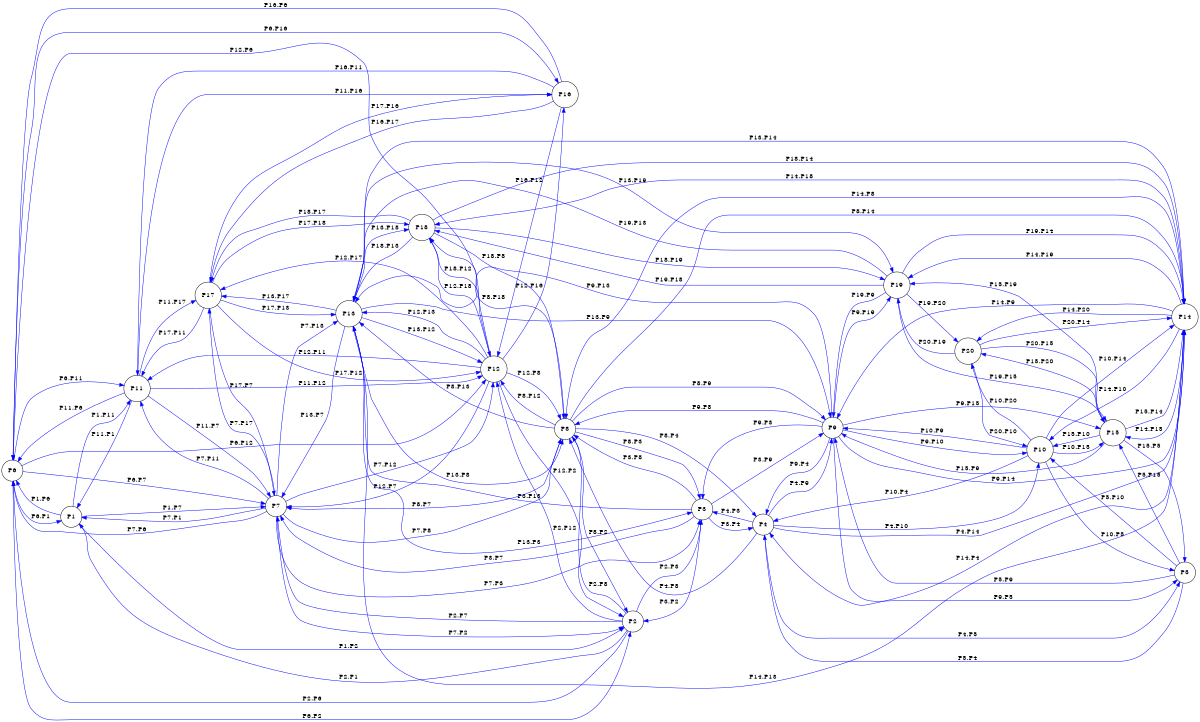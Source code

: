 digraph gridRange200Points20 {
	rankdir=LR;
	size="8,5" 
	node [shape = circle];
P6 -> P1 [ label = "P6.P1" color = "blue"  ] ;
P6 -> P2 [ label = "P6.P2" color = "blue"  ] ;
P6 -> P7 [ label = "P6.P7" color = "blue"  ] ;
P6 -> P11 [ label = "P6.P11" color = "blue"  ] ;
P6 -> P12 [ label = "P6.P12" color = "blue"  ] ;
P6 -> P16 [ label = "P6.P16" color = "blue"  ] ;
P9 -> P3 [ label = "P9.P3" color = "blue"  ] ;
P9 -> P4 [ label = "P9.P4" color = "blue"  ] ;
P9 -> P5 [ label = "P9.P5" color = "blue"  ] ;
P9 -> P8 [ label = "P9.P8" color = "blue"  ] ;
P9 -> P10 [ label = "P9.P10" color = "blue"  ] ;
P9 -> P13 [ label = "P9.P13" color = "blue"  ] ;
P9 -> P14 [ label = "P9.P14" color = "blue"  ] ;
P9 -> P15 [ label = "P9.P15" color = "blue"  ] ;
P9 -> P19 [ label = "P9.P19" color = "blue"  ] ;
P10 -> P4 [ label = "P10.P4" color = "blue"  ] ;
P10 -> P5 [ label = "P10.P5" color = "blue"  ] ;
P10 -> P9 [ label = "P10.P9" color = "blue"  ] ;
P10 -> P14 [ label = "P10.P14" color = "blue"  ] ;
P10 -> P15 [ label = "P10.P15" color = "blue"  ] ;
P10 -> P20 [ label = "P10.P20" color = "blue"  ] ;
P13 -> P3 [ label = "P13.P3" color = "blue"  ] ;
P13 -> P7 [ label = "P13.P7" color = "blue"  ] ;
P13 -> P8 [ label = "P13.P8" color = "blue"  ] ;
P13 -> P9 [ label = "P13.P9" color = "blue"  ] ;
P13 -> P12 [ label = "P13.P12" color = "blue"  ] ;
P13 -> P14 [ label = "P13.P14" color = "blue"  ] ;
P13 -> P17 [ label = "P13.P17" color = "blue"  ] ;
P13 -> P18 [ label = "P13.P18" color = "blue"  ] ;
P13 -> P19 [ label = "P13.P19" color = "blue"  ] ;
P1 -> P2 [ label = "P1.P2" color = "blue"  ] ;
P1 -> P6 [ label = "P1.P6" color = "blue"  ] ;
P1 -> P7 [ label = "P1.P7" color = "blue"  ] ;
P1 -> P11 [ label = "P1.P11" color = "blue"  ] ;
P16 -> P6 [ label = "P16.P6" color = "blue"  ] ;
P16 -> P11 [ label = "P16.P11" color = "blue"  ] ;
P16 -> P12 [ label = "P16.P12" color = "blue"  ] ;
P16 -> P17 [ label = "P16.P17" color = "blue"  ] ;
P20 -> P10 [ label = "P20.P10" color = "blue"  ] ;
P20 -> P14 [ label = "P20.P14" color = "blue"  ] ;
P20 -> P15 [ label = "P20.P15" color = "blue"  ] ;
P20 -> P19 [ label = "P20.P19" color = "blue"  ] ;
P19 -> P9 [ label = "P19.P9" color = "blue"  ] ;
P19 -> P13 [ label = "P19.P13" color = "blue"  ] ;
P19 -> P14 [ label = "P19.P14" color = "blue"  ] ;
P19 -> P15 [ label = "P19.P15" color = "blue"  ] ;
P19 -> P18 [ label = "P19.P18" color = "blue"  ] ;
P19 -> P20 [ label = "P19.P20" color = "blue"  ] ;
P4 -> P3 [ label = "P4.P3" color = "blue"  ] ;
P4 -> P5 [ label = "P4.P5" color = "blue"  ] ;
P4 -> P8 [ label = "P4.P8" color = "blue"  ] ;
P4 -> P9 [ label = "P4.P9" color = "blue"  ] ;
P4 -> P10 [ label = "P4.P10" color = "blue"  ] ;
P4 -> P14 [ label = "P4.P14" color = "blue"  ] ;
P7 -> P1 [ label = "P7.P1" color = "blue"  ] ;
P7 -> P2 [ label = "P7.P2" color = "blue"  ] ;
P7 -> P3 [ label = "P7.P3" color = "blue"  ] ;
P7 -> P6 [ label = "P7.P6" color = "blue"  ] ;
P7 -> P8 [ label = "P7.P8" color = "blue"  ] ;
P7 -> P11 [ label = "P7.P11" color = "blue"  ] ;
P7 -> P12 [ label = "P7.P12" color = "blue"  ] ;
P7 -> P13 [ label = "P7.P13" color = "blue"  ] ;
P7 -> P17 [ label = "P7.P17" color = "blue"  ] ;
P11 -> P1 [ label = "P11.P1" color = "blue"  ] ;
P11 -> P6 [ label = "P11.P6" color = "blue"  ] ;
P11 -> P7 [ label = "P11.P7" color = "blue"  ] ;
P11 -> P12 [ label = "P11.P12" color = "blue"  ] ;
P11 -> P16 [ label = "P11.P16" color = "blue"  ] ;
P11 -> P17 [ label = "P11.P17" color = "blue"  ] ;
P14 -> P4 [ label = "P14.P4" color = "blue"  ] ;
P14 -> P8 [ label = "P14.P8" color = "blue"  ] ;
P14 -> P9 [ label = "P14.P9" color = "blue"  ] ;
P14 -> P10 [ label = "P14.P10" color = "blue"  ] ;
P14 -> P13 [ label = "P14.P13" color = "blue"  ] ;
P14 -> P15 [ label = "P14.P15" color = "blue"  ] ;
P14 -> P18 [ label = "P14.P18" color = "blue"  ] ;
P14 -> P19 [ label = "P14.P19" color = "blue"  ] ;
P14 -> P20 [ label = "P14.P20" color = "blue"  ] ;
P2 -> P1 [ label = "P2.P1" color = "blue"  ] ;
P2 -> P3 [ label = "P2.P3" color = "blue"  ] ;
P2 -> P6 [ label = "P2.P6" color = "blue"  ] ;
P2 -> P7 [ label = "P2.P7" color = "blue"  ] ;
P2 -> P8 [ label = "P2.P8" color = "blue"  ] ;
P2 -> P12 [ label = "P2.P12" color = "blue"  ] ;
P17 -> P7 [ label = "P17.P7" color = "blue"  ] ;
P17 -> P11 [ label = "P17.P11" color = "blue"  ] ;
P17 -> P12 [ label = "P17.P12" color = "blue"  ] ;
P17 -> P13 [ label = "P17.P13" color = "blue"  ] ;
P17 -> P16 [ label = "P17.P16" color = "blue"  ] ;
P17 -> P18 [ label = "P17.P18" color = "blue"  ] ;
P5 -> P4 [ label = "P5.P4" color = "blue"  ] ;
P5 -> P9 [ label = "P5.P9" color = "blue"  ] ;
P5 -> P10 [ label = "P5.P10" color = "blue"  ] ;
P5 -> P15 [ label = "P5.P15" color = "blue"  ] ;
P8 -> P2 [ label = "P8.P2" color = "blue"  ] ;
P8 -> P3 [ label = "P8.P3" color = "blue"  ] ;
P8 -> P4 [ label = "P8.P4" color = "blue"  ] ;
P8 -> P7 [ label = "P8.P7" color = "blue"  ] ;
P8 -> P9 [ label = "P8.P9" color = "blue"  ] ;
P8 -> P12 [ label = "P8.P12" color = "blue"  ] ;
P8 -> P13 [ label = "P8.P13" color = "blue"  ] ;
P8 -> P14 [ label = "P8.P14" color = "blue"  ] ;
P8 -> P18 [ label = "P8.P18" color = "blue"  ] ;
P12 -> P2 [ label = "P12.P2" color = "blue"  ] ;
P12 -> P6 [ label = "P12.P6" color = "blue"  ] ;
P12 -> P7 [ label = "P12.P7" color = "blue"  ] ;
P12 -> P8 [ label = "P12.P8" color = "blue"  ] ;
P12 -> P11 [ label = "P12.P11" color = "blue"  ] ;
P12 -> P13 [ label = "P12.P13" color = "blue"  ] ;
P12 -> P16 [ label = "P12.P16" color = "blue"  ] ;
P12 -> P17 [ label = "P12.P17" color = "blue"  ] ;
P12 -> P18 [ label = "P12.P18" color = "blue"  ] ;
P15 -> P5 [ label = "P15.P5" color = "blue"  ] ;
P15 -> P9 [ label = "P15.P9" color = "blue"  ] ;
P15 -> P10 [ label = "P15.P10" color = "blue"  ] ;
P15 -> P14 [ label = "P15.P14" color = "blue"  ] ;
P15 -> P19 [ label = "P15.P19" color = "blue"  ] ;
P15 -> P20 [ label = "P15.P20" color = "blue"  ] ;
P3 -> P2 [ label = "P3.P2" color = "blue"  ] ;
P3 -> P4 [ label = "P3.P4" color = "blue"  ] ;
P3 -> P7 [ label = "P3.P7" color = "blue"  ] ;
P3 -> P8 [ label = "P3.P8" color = "blue"  ] ;
P3 -> P9 [ label = "P3.P9" color = "blue"  ] ;
P3 -> P13 [ label = "P3.P13" color = "blue"  ] ;
P18 -> P8 [ label = "P18.P8" color = "blue"  ] ;
P18 -> P12 [ label = "P18.P12" color = "blue"  ] ;
P18 -> P13 [ label = "P18.P13" color = "blue"  ] ;
P18 -> P14 [ label = "P18.P14" color = "blue"  ] ;
P18 -> P17 [ label = "P18.P17" color = "blue"  ] ;
P18 -> P19 [ label = "P18.P19" color = "blue"  ] ;
}
